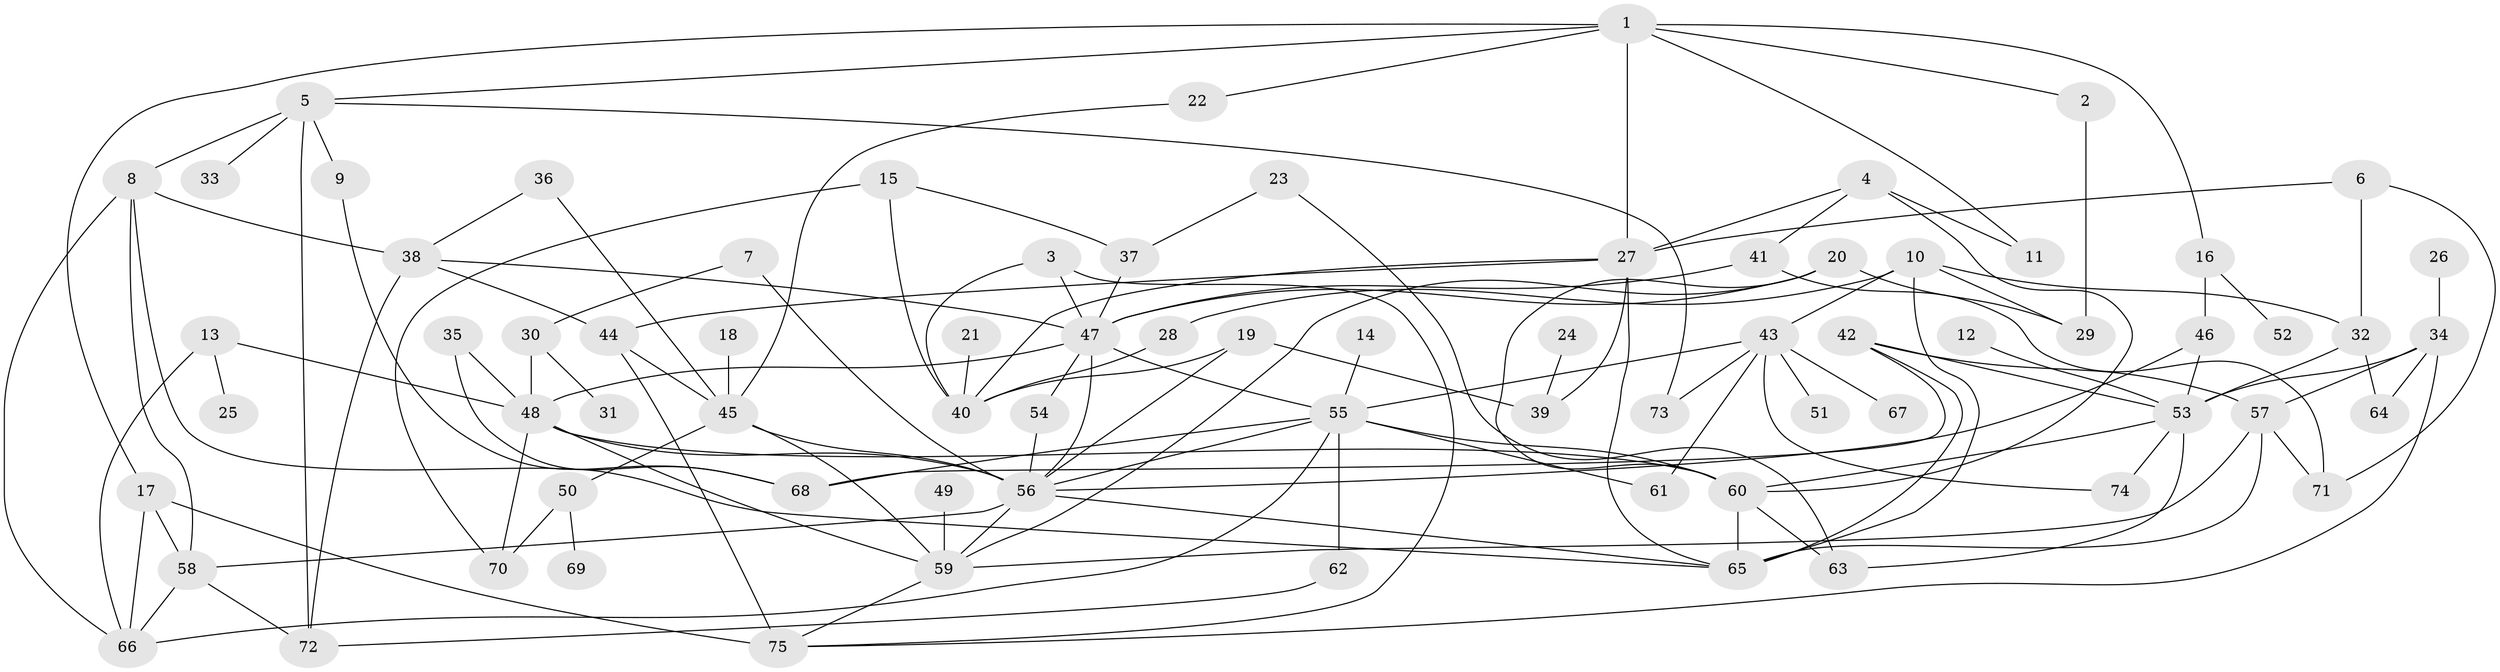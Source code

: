 // original degree distribution, {7: 0.026845637583892617, 8: 0.006711409395973154, 6: 0.03355704697986577, 5: 0.06711409395973154, 3: 0.24161073825503357, 2: 0.2751677852348993, 9: 0.006711409395973154, 4: 0.1342281879194631, 1: 0.2080536912751678}
// Generated by graph-tools (version 1.1) at 2025/49/03/09/25 03:49:17]
// undirected, 75 vertices, 135 edges
graph export_dot {
graph [start="1"]
  node [color=gray90,style=filled];
  1;
  2;
  3;
  4;
  5;
  6;
  7;
  8;
  9;
  10;
  11;
  12;
  13;
  14;
  15;
  16;
  17;
  18;
  19;
  20;
  21;
  22;
  23;
  24;
  25;
  26;
  27;
  28;
  29;
  30;
  31;
  32;
  33;
  34;
  35;
  36;
  37;
  38;
  39;
  40;
  41;
  42;
  43;
  44;
  45;
  46;
  47;
  48;
  49;
  50;
  51;
  52;
  53;
  54;
  55;
  56;
  57;
  58;
  59;
  60;
  61;
  62;
  63;
  64;
  65;
  66;
  67;
  68;
  69;
  70;
  71;
  72;
  73;
  74;
  75;
  1 -- 2 [weight=1.0];
  1 -- 5 [weight=1.0];
  1 -- 11 [weight=1.0];
  1 -- 16 [weight=1.0];
  1 -- 17 [weight=1.0];
  1 -- 22 [weight=1.0];
  1 -- 27 [weight=1.0];
  2 -- 29 [weight=1.0];
  3 -- 40 [weight=1.0];
  3 -- 47 [weight=1.0];
  3 -- 75 [weight=1.0];
  4 -- 11 [weight=1.0];
  4 -- 27 [weight=1.0];
  4 -- 41 [weight=1.0];
  4 -- 60 [weight=1.0];
  5 -- 8 [weight=1.0];
  5 -- 9 [weight=1.0];
  5 -- 33 [weight=1.0];
  5 -- 72 [weight=1.0];
  5 -- 73 [weight=1.0];
  6 -- 27 [weight=1.0];
  6 -- 32 [weight=1.0];
  6 -- 71 [weight=1.0];
  7 -- 30 [weight=1.0];
  7 -- 56 [weight=1.0];
  8 -- 38 [weight=1.0];
  8 -- 58 [weight=1.0];
  8 -- 65 [weight=1.0];
  8 -- 66 [weight=1.0];
  9 -- 68 [weight=1.0];
  10 -- 28 [weight=1.0];
  10 -- 29 [weight=1.0];
  10 -- 32 [weight=1.0];
  10 -- 43 [weight=1.0];
  10 -- 65 [weight=1.0];
  12 -- 53 [weight=1.0];
  13 -- 25 [weight=1.0];
  13 -- 48 [weight=1.0];
  13 -- 66 [weight=1.0];
  14 -- 55 [weight=1.0];
  15 -- 37 [weight=1.0];
  15 -- 40 [weight=1.0];
  15 -- 70 [weight=1.0];
  16 -- 46 [weight=1.0];
  16 -- 52 [weight=1.0];
  17 -- 58 [weight=1.0];
  17 -- 66 [weight=1.0];
  17 -- 75 [weight=2.0];
  18 -- 45 [weight=1.0];
  19 -- 39 [weight=1.0];
  19 -- 40 [weight=1.0];
  19 -- 56 [weight=1.0];
  20 -- 29 [weight=1.0];
  20 -- 47 [weight=1.0];
  20 -- 59 [weight=1.0];
  20 -- 60 [weight=1.0];
  21 -- 40 [weight=1.0];
  22 -- 45 [weight=1.0];
  23 -- 37 [weight=1.0];
  23 -- 63 [weight=1.0];
  24 -- 39 [weight=1.0];
  26 -- 34 [weight=1.0];
  27 -- 39 [weight=1.0];
  27 -- 40 [weight=1.0];
  27 -- 44 [weight=2.0];
  27 -- 65 [weight=1.0];
  28 -- 40 [weight=1.0];
  30 -- 31 [weight=1.0];
  30 -- 48 [weight=1.0];
  32 -- 53 [weight=1.0];
  32 -- 64 [weight=1.0];
  34 -- 53 [weight=1.0];
  34 -- 57 [weight=1.0];
  34 -- 64 [weight=1.0];
  34 -- 75 [weight=1.0];
  35 -- 48 [weight=1.0];
  35 -- 68 [weight=1.0];
  36 -- 38 [weight=1.0];
  36 -- 45 [weight=1.0];
  37 -- 47 [weight=1.0];
  38 -- 44 [weight=1.0];
  38 -- 47 [weight=1.0];
  38 -- 72 [weight=1.0];
  41 -- 47 [weight=1.0];
  41 -- 71 [weight=1.0];
  42 -- 53 [weight=1.0];
  42 -- 57 [weight=1.0];
  42 -- 65 [weight=1.0];
  42 -- 68 [weight=1.0];
  43 -- 51 [weight=1.0];
  43 -- 55 [weight=1.0];
  43 -- 61 [weight=1.0];
  43 -- 67 [weight=1.0];
  43 -- 73 [weight=1.0];
  43 -- 74 [weight=1.0];
  44 -- 45 [weight=1.0];
  44 -- 75 [weight=1.0];
  45 -- 50 [weight=2.0];
  45 -- 56 [weight=2.0];
  45 -- 59 [weight=1.0];
  46 -- 53 [weight=1.0];
  46 -- 56 [weight=1.0];
  47 -- 48 [weight=1.0];
  47 -- 54 [weight=1.0];
  47 -- 55 [weight=1.0];
  47 -- 56 [weight=1.0];
  48 -- 56 [weight=1.0];
  48 -- 59 [weight=1.0];
  48 -- 60 [weight=1.0];
  48 -- 70 [weight=1.0];
  49 -- 59 [weight=1.0];
  50 -- 69 [weight=1.0];
  50 -- 70 [weight=1.0];
  53 -- 60 [weight=1.0];
  53 -- 63 [weight=1.0];
  53 -- 74 [weight=1.0];
  54 -- 56 [weight=1.0];
  55 -- 56 [weight=1.0];
  55 -- 60 [weight=1.0];
  55 -- 61 [weight=1.0];
  55 -- 62 [weight=1.0];
  55 -- 66 [weight=1.0];
  55 -- 68 [weight=1.0];
  56 -- 58 [weight=1.0];
  56 -- 59 [weight=1.0];
  56 -- 65 [weight=1.0];
  57 -- 59 [weight=1.0];
  57 -- 65 [weight=1.0];
  57 -- 71 [weight=1.0];
  58 -- 66 [weight=1.0];
  58 -- 72 [weight=1.0];
  59 -- 75 [weight=1.0];
  60 -- 63 [weight=1.0];
  60 -- 65 [weight=1.0];
  62 -- 72 [weight=1.0];
}
